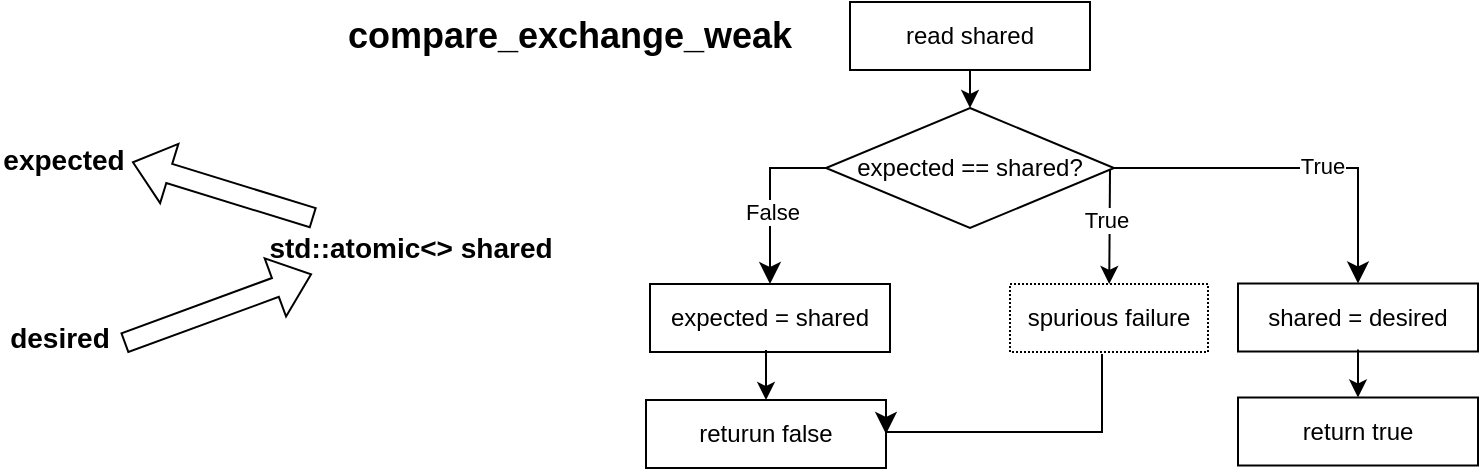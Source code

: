 <mxfile version="24.7.8">
  <diagram name="Page-1" id="0xIpm-bIJTWVG8QdG8-i">
    <mxGraphModel dx="1715" dy="2023" grid="0" gridSize="10" guides="1" tooltips="1" connect="1" arrows="1" fold="1" page="0" pageScale="1" pageWidth="850" pageHeight="1100" math="0" shadow="0">
      <root>
        <mxCell id="0" />
        <mxCell id="1" parent="0" />
        <mxCell id="sClDad9rY6wv6OA5_R2O-2" value="&lt;b&gt;expected&lt;/b&gt;" style="text;html=1;align=center;verticalAlign=middle;whiteSpace=wrap;rounded=0;fontSize=14;" parent="1" vertex="1">
          <mxGeometry x="-625" y="-832" width="60" height="30" as="geometry" />
        </mxCell>
        <mxCell id="sClDad9rY6wv6OA5_R2O-3" value="&lt;b&gt;desired&lt;/b&gt;" style="text;html=1;align=center;verticalAlign=middle;whiteSpace=wrap;rounded=0;fontSize=14;" parent="1" vertex="1">
          <mxGeometry x="-627" y="-743" width="60" height="30" as="geometry" />
        </mxCell>
        <mxCell id="sClDad9rY6wv6OA5_R2O-4" value="&lt;b&gt;std::atomic&amp;lt;&amp;gt; shared&lt;/b&gt;" style="text;html=1;align=center;verticalAlign=middle;whiteSpace=wrap;rounded=0;fontSize=14;" parent="1" vertex="1">
          <mxGeometry x="-508" y="-788" width="173" height="30" as="geometry" />
        </mxCell>
        <mxCell id="sClDad9rY6wv6OA5_R2O-5" value="" style="shape=flexArrow;endArrow=classic;html=1;rounded=0;" parent="1" source="sClDad9rY6wv6OA5_R2O-4" edge="1">
          <mxGeometry width="50" height="50" relative="1" as="geometry">
            <mxPoint x="-501" y="-796" as="sourcePoint" />
            <mxPoint x="-561" y="-816" as="targetPoint" />
          </mxGeometry>
        </mxCell>
        <mxCell id="sClDad9rY6wv6OA5_R2O-6" value="" style="shape=flexArrow;endArrow=classic;html=1;rounded=0;exitX=1;exitY=0.75;exitDx=0;exitDy=0;" parent="1" edge="1">
          <mxGeometry width="50" height="50" relative="1" as="geometry">
            <mxPoint x="-565" y="-725.5" as="sourcePoint" />
            <mxPoint x="-471" y="-760" as="targetPoint" />
          </mxGeometry>
        </mxCell>
        <mxCell id="sClDad9rY6wv6OA5_R2O-8" value="expected == shared?" style="rhombus;whiteSpace=wrap;html=1;" parent="1" vertex="1">
          <mxGeometry x="-214" y="-843" width="144" height="60" as="geometry" />
        </mxCell>
        <mxCell id="sClDad9rY6wv6OA5_R2O-9" value="expected = shared" style="rounded=0;whiteSpace=wrap;html=1;" parent="1" vertex="1">
          <mxGeometry x="-302" y="-755" width="120" height="34" as="geometry" />
        </mxCell>
        <mxCell id="sClDad9rY6wv6OA5_R2O-10" value="" style="edgeStyle=segmentEdgeStyle;endArrow=classic;html=1;curved=0;rounded=0;endSize=8;startSize=8;exitX=0;exitY=0.5;exitDx=0;exitDy=0;" parent="1" source="sClDad9rY6wv6OA5_R2O-8" target="sClDad9rY6wv6OA5_R2O-9" edge="1">
          <mxGeometry width="50" height="50" relative="1" as="geometry">
            <mxPoint x="-321" y="-826" as="sourcePoint" />
            <mxPoint x="-271" y="-876" as="targetPoint" />
          </mxGeometry>
        </mxCell>
        <mxCell id="sClDad9rY6wv6OA5_R2O-11" value="False" style="edgeLabel;html=1;align=center;verticalAlign=middle;resizable=0;points=[];" parent="sClDad9rY6wv6OA5_R2O-10" vertex="1" connectable="0">
          <mxGeometry x="0.155" y="1" relative="1" as="geometry">
            <mxPoint as="offset" />
          </mxGeometry>
        </mxCell>
        <mxCell id="sClDad9rY6wv6OA5_R2O-12" value="" style="edgeStyle=segmentEdgeStyle;endArrow=classic;html=1;curved=0;rounded=0;endSize=8;startSize=8;exitX=1;exitY=0.5;exitDx=0;exitDy=0;entryX=0.5;entryY=0;entryDx=0;entryDy=0;" parent="1" source="sClDad9rY6wv6OA5_R2O-8" target="sClDad9rY6wv6OA5_R2O-14" edge="1">
          <mxGeometry width="50" height="50" relative="1" as="geometry">
            <mxPoint x="-4" y="-811.5" as="sourcePoint" />
            <mxPoint x="37" y="-754.5" as="targetPoint" />
          </mxGeometry>
        </mxCell>
        <mxCell id="sClDad9rY6wv6OA5_R2O-13" value="True" style="edgeLabel;html=1;align=center;verticalAlign=middle;resizable=0;points=[];" parent="sClDad9rY6wv6OA5_R2O-12" vertex="1" connectable="0">
          <mxGeometry x="0.155" y="1" relative="1" as="geometry">
            <mxPoint as="offset" />
          </mxGeometry>
        </mxCell>
        <mxCell id="sClDad9rY6wv6OA5_R2O-14" value="shared = desired" style="rounded=0;whiteSpace=wrap;html=1;" parent="1" vertex="1">
          <mxGeometry x="-8" y="-755.25" width="120" height="34" as="geometry" />
        </mxCell>
        <mxCell id="sClDad9rY6wv6OA5_R2O-15" value="read shared" style="rounded=0;whiteSpace=wrap;html=1;" parent="1" vertex="1">
          <mxGeometry x="-202" y="-896" width="120" height="34" as="geometry" />
        </mxCell>
        <mxCell id="sClDad9rY6wv6OA5_R2O-16" value="" style="endArrow=classic;html=1;rounded=0;exitX=0.5;exitY=1;exitDx=0;exitDy=0;" parent="1" source="sClDad9rY6wv6OA5_R2O-15" target="sClDad9rY6wv6OA5_R2O-8" edge="1">
          <mxGeometry width="50" height="50" relative="1" as="geometry">
            <mxPoint x="-53" y="-887" as="sourcePoint" />
            <mxPoint x="-3" y="-937" as="targetPoint" />
          </mxGeometry>
        </mxCell>
        <mxCell id="sClDad9rY6wv6OA5_R2O-17" value="returun false" style="rounded=0;whiteSpace=wrap;html=1;" parent="1" vertex="1">
          <mxGeometry x="-304" y="-697" width="120" height="34" as="geometry" />
        </mxCell>
        <mxCell id="sClDad9rY6wv6OA5_R2O-18" value="return true" style="rounded=0;whiteSpace=wrap;html=1;" parent="1" vertex="1">
          <mxGeometry x="-8" y="-698.25" width="120" height="34" as="geometry" />
        </mxCell>
        <mxCell id="sClDad9rY6wv6OA5_R2O-19" value="" style="endArrow=classic;html=1;rounded=0;entryX=0.5;entryY=0;entryDx=0;entryDy=0;" parent="1" target="sClDad9rY6wv6OA5_R2O-17" edge="1">
          <mxGeometry width="50" height="50" relative="1" as="geometry">
            <mxPoint x="-244" y="-722" as="sourcePoint" />
            <mxPoint x="-194" y="-772" as="targetPoint" />
          </mxGeometry>
        </mxCell>
        <mxCell id="sClDad9rY6wv6OA5_R2O-20" value="" style="endArrow=classic;html=1;rounded=0;" parent="1" target="sClDad9rY6wv6OA5_R2O-18" edge="1">
          <mxGeometry width="50" height="50" relative="1" as="geometry">
            <mxPoint x="52" y="-722.25" as="sourcePoint" />
            <mxPoint x="102" y="-772.25" as="targetPoint" />
          </mxGeometry>
        </mxCell>
        <mxCell id="Fvf496wTjXWAvcR3f7MJ-1" value="spurious failure" style="rounded=0;whiteSpace=wrap;html=1;dashed=1;dashPattern=1 1;" vertex="1" parent="1">
          <mxGeometry x="-122" y="-755" width="99" height="34" as="geometry" />
        </mxCell>
        <mxCell id="Fvf496wTjXWAvcR3f7MJ-2" value="" style="endArrow=classic;html=1;rounded=0;" edge="1" parent="1" target="Fvf496wTjXWAvcR3f7MJ-1">
          <mxGeometry width="50" height="50" relative="1" as="geometry">
            <mxPoint x="-72" y="-812" as="sourcePoint" />
            <mxPoint x="-22" y="-862" as="targetPoint" />
          </mxGeometry>
        </mxCell>
        <mxCell id="Fvf496wTjXWAvcR3f7MJ-3" value="True" style="edgeLabel;html=1;align=center;verticalAlign=middle;resizable=0;points=[];" vertex="1" connectable="0" parent="Fvf496wTjXWAvcR3f7MJ-2">
          <mxGeometry x="-0.13" y="-2" relative="1" as="geometry">
            <mxPoint as="offset" />
          </mxGeometry>
        </mxCell>
        <mxCell id="Fvf496wTjXWAvcR3f7MJ-4" value="" style="edgeStyle=segmentEdgeStyle;endArrow=classic;html=1;curved=0;rounded=0;endSize=8;startSize=8;entryX=1;entryY=0.5;entryDx=0;entryDy=0;" edge="1" parent="1" target="sClDad9rY6wv6OA5_R2O-17">
          <mxGeometry width="50" height="50" relative="1" as="geometry">
            <mxPoint x="-76" y="-720" as="sourcePoint" />
            <mxPoint x="-137" y="-681" as="targetPoint" />
            <Array as="points">
              <mxPoint x="-76" y="-681" />
              <mxPoint x="-184" y="-681" />
            </Array>
          </mxGeometry>
        </mxCell>
        <mxCell id="Fvf496wTjXWAvcR3f7MJ-6" value="&lt;font style=&quot;font-size: 18px;&quot;&gt;&lt;b&gt;compare_exchange_weak&lt;/b&gt;&lt;/font&gt;" style="text;html=1;align=center;verticalAlign=middle;whiteSpace=wrap;rounded=0;" vertex="1" parent="1">
          <mxGeometry x="-372" y="-894" width="60" height="30" as="geometry" />
        </mxCell>
      </root>
    </mxGraphModel>
  </diagram>
</mxfile>

